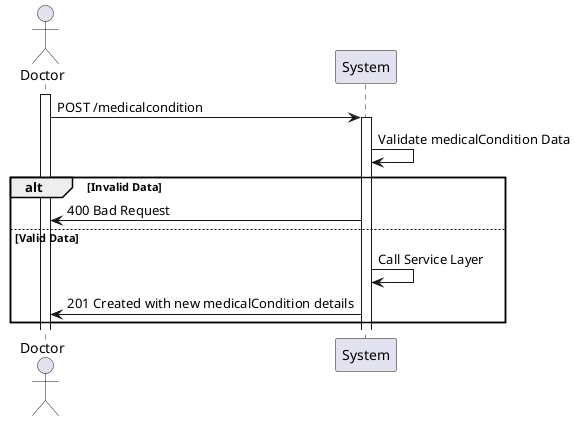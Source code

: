 @startuml
actor Doctor
participant System

activate Doctor

Doctor-> System: POST /medicalcondition
activate System
System -> System: Validate medicalCondition Data
alt Invalid Data
    System -> Doctor: 400 Bad Request
else Valid Data
    System -> System: Call Service Layer
    System -> Doctor: 201 Created with new medicalCondition details
end
@enduml
